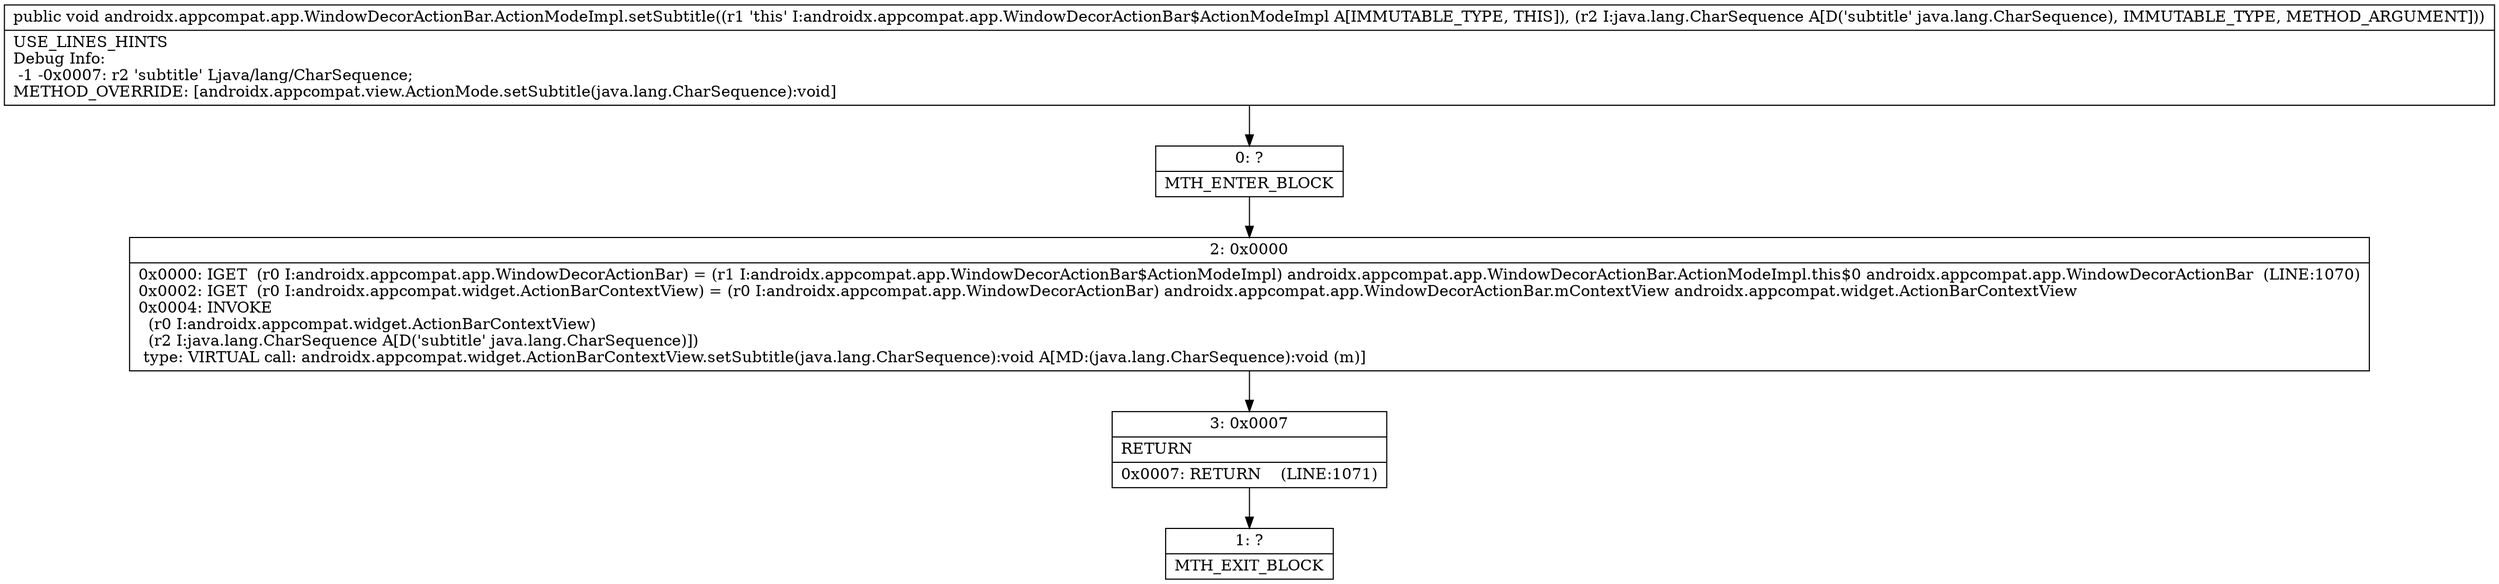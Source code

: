 digraph "CFG forandroidx.appcompat.app.WindowDecorActionBar.ActionModeImpl.setSubtitle(Ljava\/lang\/CharSequence;)V" {
Node_0 [shape=record,label="{0\:\ ?|MTH_ENTER_BLOCK\l}"];
Node_2 [shape=record,label="{2\:\ 0x0000|0x0000: IGET  (r0 I:androidx.appcompat.app.WindowDecorActionBar) = (r1 I:androidx.appcompat.app.WindowDecorActionBar$ActionModeImpl) androidx.appcompat.app.WindowDecorActionBar.ActionModeImpl.this$0 androidx.appcompat.app.WindowDecorActionBar  (LINE:1070)\l0x0002: IGET  (r0 I:androidx.appcompat.widget.ActionBarContextView) = (r0 I:androidx.appcompat.app.WindowDecorActionBar) androidx.appcompat.app.WindowDecorActionBar.mContextView androidx.appcompat.widget.ActionBarContextView \l0x0004: INVOKE  \l  (r0 I:androidx.appcompat.widget.ActionBarContextView)\l  (r2 I:java.lang.CharSequence A[D('subtitle' java.lang.CharSequence)])\l type: VIRTUAL call: androidx.appcompat.widget.ActionBarContextView.setSubtitle(java.lang.CharSequence):void A[MD:(java.lang.CharSequence):void (m)]\l}"];
Node_3 [shape=record,label="{3\:\ 0x0007|RETURN\l|0x0007: RETURN    (LINE:1071)\l}"];
Node_1 [shape=record,label="{1\:\ ?|MTH_EXIT_BLOCK\l}"];
MethodNode[shape=record,label="{public void androidx.appcompat.app.WindowDecorActionBar.ActionModeImpl.setSubtitle((r1 'this' I:androidx.appcompat.app.WindowDecorActionBar$ActionModeImpl A[IMMUTABLE_TYPE, THIS]), (r2 I:java.lang.CharSequence A[D('subtitle' java.lang.CharSequence), IMMUTABLE_TYPE, METHOD_ARGUMENT]))  | USE_LINES_HINTS\lDebug Info:\l  \-1 \-0x0007: r2 'subtitle' Ljava\/lang\/CharSequence;\lMETHOD_OVERRIDE: [androidx.appcompat.view.ActionMode.setSubtitle(java.lang.CharSequence):void]\l}"];
MethodNode -> Node_0;Node_0 -> Node_2;
Node_2 -> Node_3;
Node_3 -> Node_1;
}

